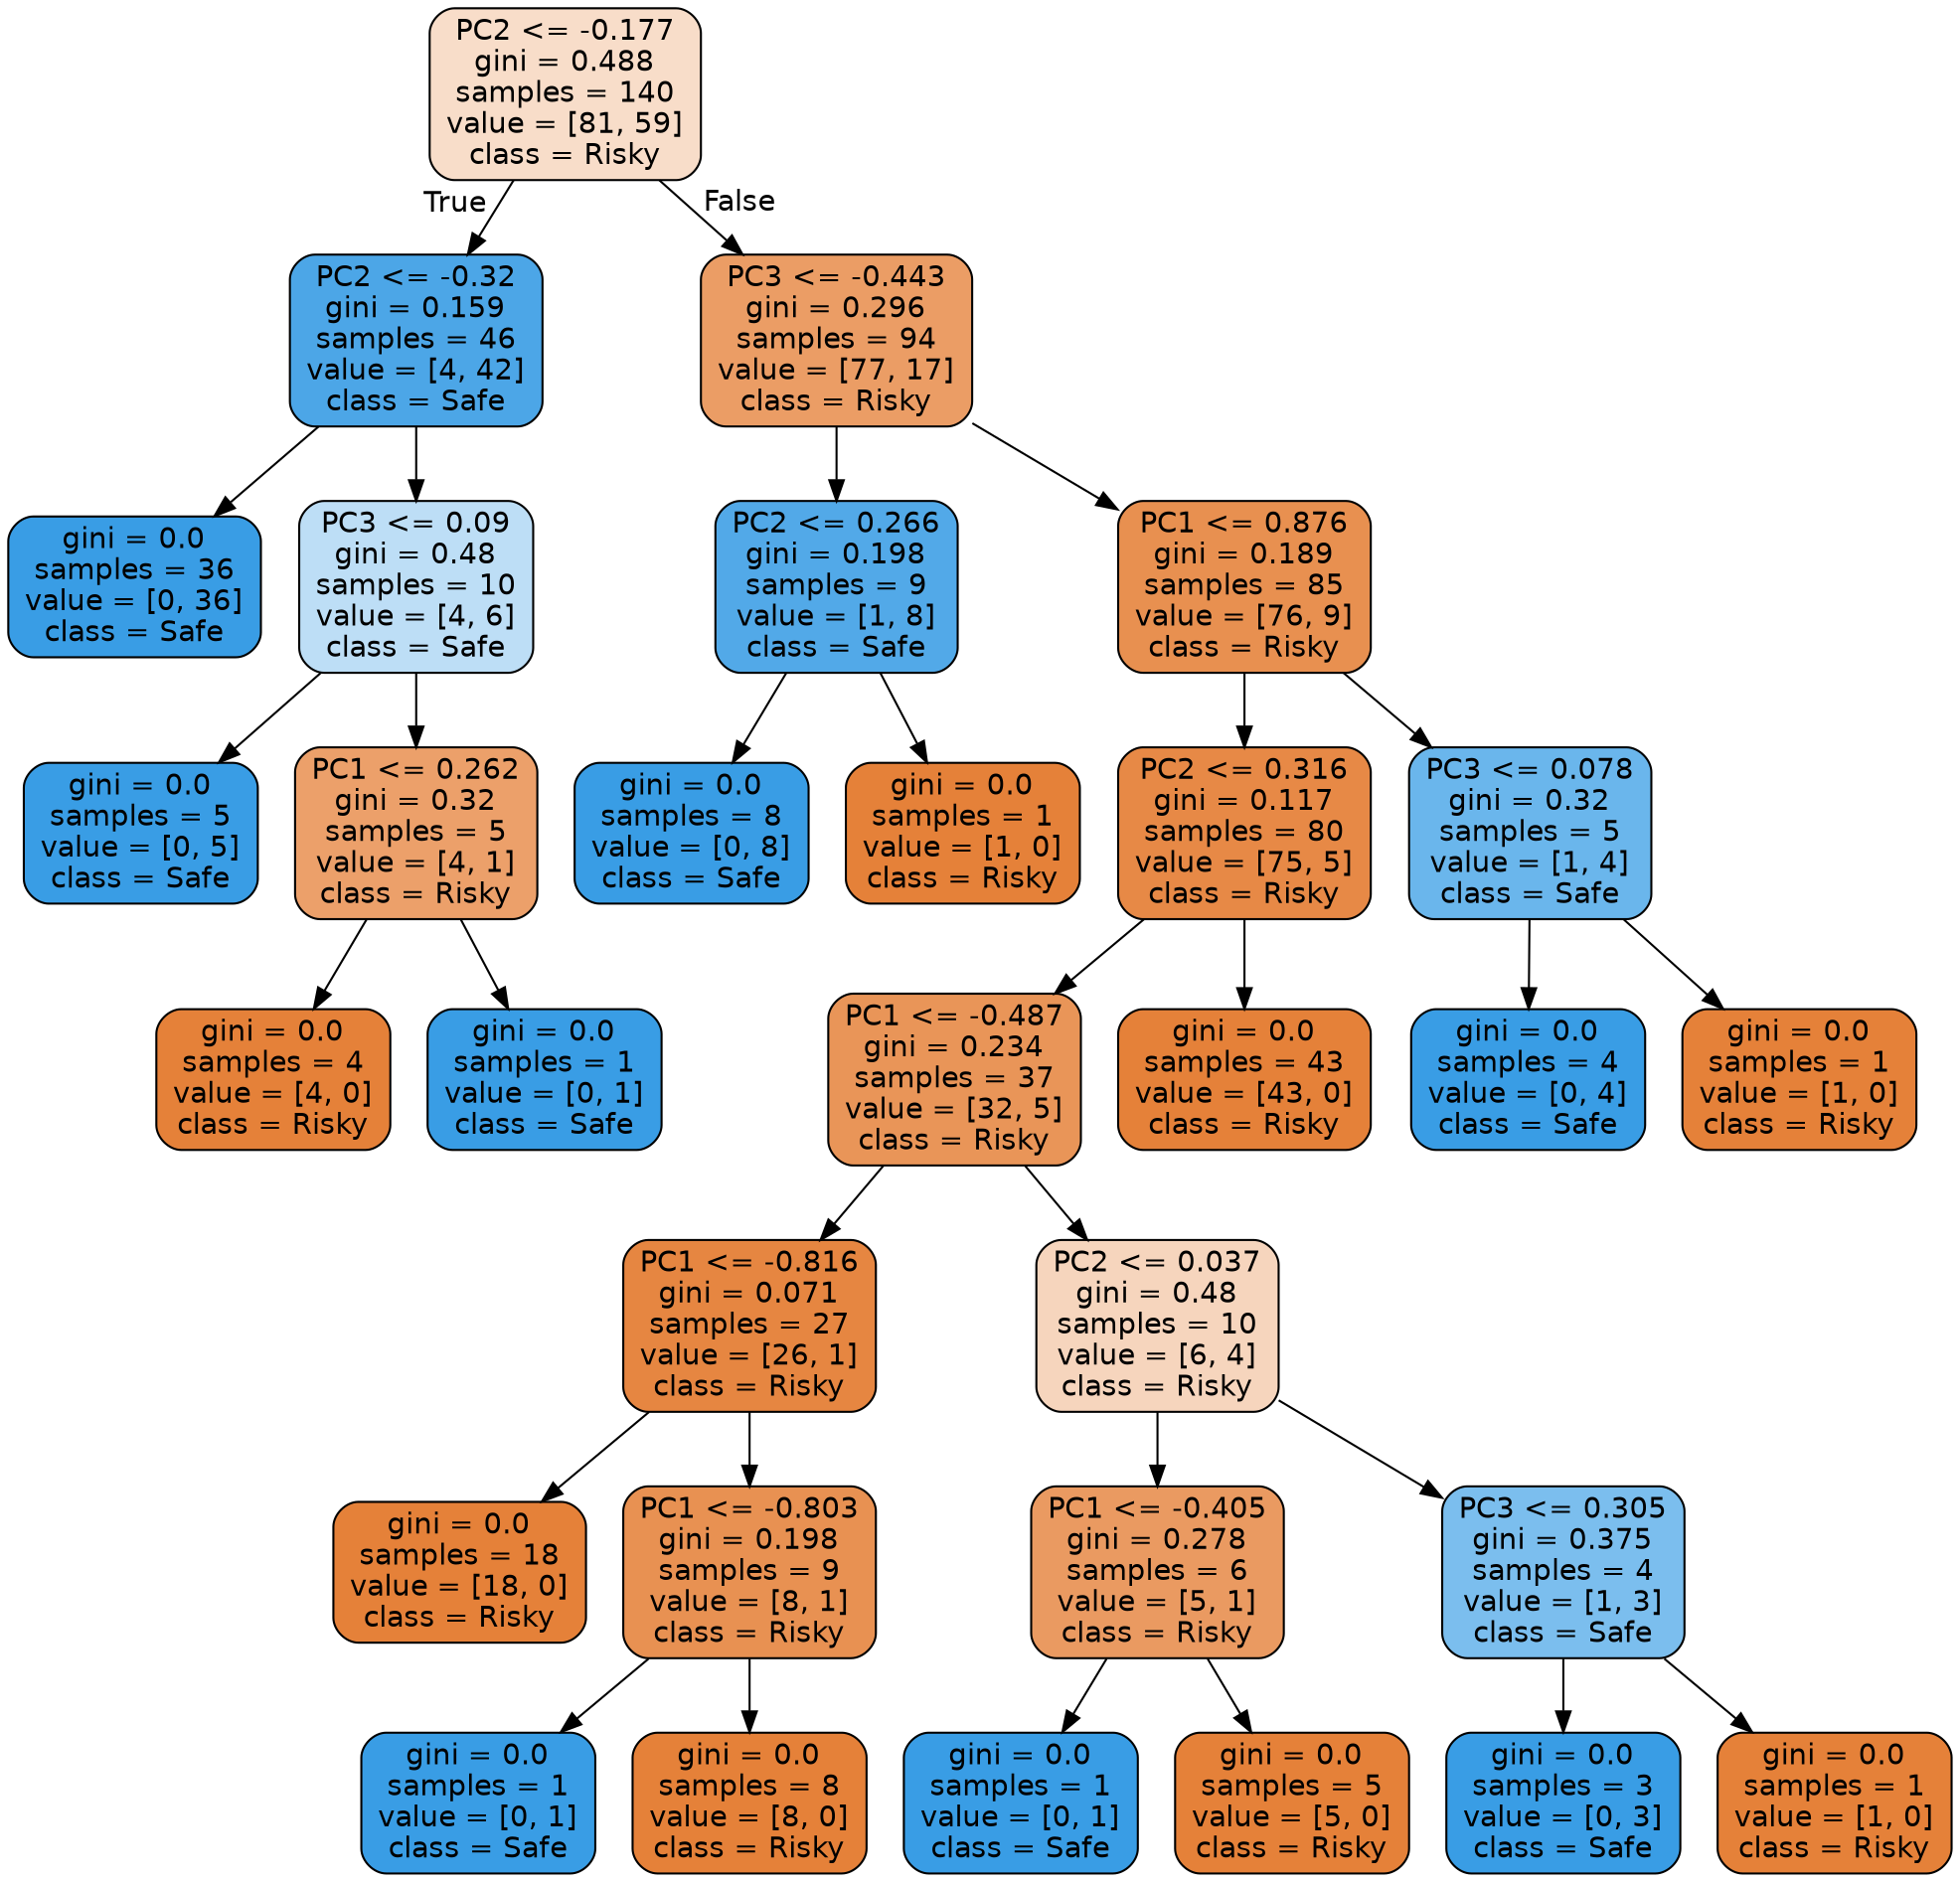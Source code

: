digraph Tree {
node [shape=box, style="filled, rounded", color="black", fontname=helvetica] ;
edge [fontname=helvetica] ;
0 [label="PC2 <= -0.177\ngini = 0.488\nsamples = 140\nvalue = [81, 59]\nclass = Risky", fillcolor="#f8ddc9"] ;
1 [label="PC2 <= -0.32\ngini = 0.159\nsamples = 46\nvalue = [4, 42]\nclass = Safe", fillcolor="#4ca6e7"] ;
0 -> 1 [labeldistance=2.5, labelangle=45, headlabel="True"] ;
2 [label="gini = 0.0\nsamples = 36\nvalue = [0, 36]\nclass = Safe", fillcolor="#399de5"] ;
1 -> 2 ;
3 [label="PC3 <= 0.09\ngini = 0.48\nsamples = 10\nvalue = [4, 6]\nclass = Safe", fillcolor="#bddef6"] ;
1 -> 3 ;
4 [label="gini = 0.0\nsamples = 5\nvalue = [0, 5]\nclass = Safe", fillcolor="#399de5"] ;
3 -> 4 ;
5 [label="PC1 <= 0.262\ngini = 0.32\nsamples = 5\nvalue = [4, 1]\nclass = Risky", fillcolor="#eca06a"] ;
3 -> 5 ;
6 [label="gini = 0.0\nsamples = 4\nvalue = [4, 0]\nclass = Risky", fillcolor="#e58139"] ;
5 -> 6 ;
7 [label="gini = 0.0\nsamples = 1\nvalue = [0, 1]\nclass = Safe", fillcolor="#399de5"] ;
5 -> 7 ;
8 [label="PC3 <= -0.443\ngini = 0.296\nsamples = 94\nvalue = [77, 17]\nclass = Risky", fillcolor="#eb9d65"] ;
0 -> 8 [labeldistance=2.5, labelangle=-45, headlabel="False"] ;
9 [label="PC2 <= 0.266\ngini = 0.198\nsamples = 9\nvalue = [1, 8]\nclass = Safe", fillcolor="#52a9e8"] ;
8 -> 9 ;
10 [label="gini = 0.0\nsamples = 8\nvalue = [0, 8]\nclass = Safe", fillcolor="#399de5"] ;
9 -> 10 ;
11 [label="gini = 0.0\nsamples = 1\nvalue = [1, 0]\nclass = Risky", fillcolor="#e58139"] ;
9 -> 11 ;
12 [label="PC1 <= 0.876\ngini = 0.189\nsamples = 85\nvalue = [76, 9]\nclass = Risky", fillcolor="#e89050"] ;
8 -> 12 ;
13 [label="PC2 <= 0.316\ngini = 0.117\nsamples = 80\nvalue = [75, 5]\nclass = Risky", fillcolor="#e78946"] ;
12 -> 13 ;
14 [label="PC1 <= -0.487\ngini = 0.234\nsamples = 37\nvalue = [32, 5]\nclass = Risky", fillcolor="#e99558"] ;
13 -> 14 ;
15 [label="PC1 <= -0.816\ngini = 0.071\nsamples = 27\nvalue = [26, 1]\nclass = Risky", fillcolor="#e68641"] ;
14 -> 15 ;
16 [label="gini = 0.0\nsamples = 18\nvalue = [18, 0]\nclass = Risky", fillcolor="#e58139"] ;
15 -> 16 ;
17 [label="PC1 <= -0.803\ngini = 0.198\nsamples = 9\nvalue = [8, 1]\nclass = Risky", fillcolor="#e89152"] ;
15 -> 17 ;
18 [label="gini = 0.0\nsamples = 1\nvalue = [0, 1]\nclass = Safe", fillcolor="#399de5"] ;
17 -> 18 ;
19 [label="gini = 0.0\nsamples = 8\nvalue = [8, 0]\nclass = Risky", fillcolor="#e58139"] ;
17 -> 19 ;
20 [label="PC2 <= 0.037\ngini = 0.48\nsamples = 10\nvalue = [6, 4]\nclass = Risky", fillcolor="#f6d5bd"] ;
14 -> 20 ;
21 [label="PC1 <= -0.405\ngini = 0.278\nsamples = 6\nvalue = [5, 1]\nclass = Risky", fillcolor="#ea9a61"] ;
20 -> 21 ;
22 [label="gini = 0.0\nsamples = 1\nvalue = [0, 1]\nclass = Safe", fillcolor="#399de5"] ;
21 -> 22 ;
23 [label="gini = 0.0\nsamples = 5\nvalue = [5, 0]\nclass = Risky", fillcolor="#e58139"] ;
21 -> 23 ;
24 [label="PC3 <= 0.305\ngini = 0.375\nsamples = 4\nvalue = [1, 3]\nclass = Safe", fillcolor="#7bbeee"] ;
20 -> 24 ;
25 [label="gini = 0.0\nsamples = 3\nvalue = [0, 3]\nclass = Safe", fillcolor="#399de5"] ;
24 -> 25 ;
26 [label="gini = 0.0\nsamples = 1\nvalue = [1, 0]\nclass = Risky", fillcolor="#e58139"] ;
24 -> 26 ;
27 [label="gini = 0.0\nsamples = 43\nvalue = [43, 0]\nclass = Risky", fillcolor="#e58139"] ;
13 -> 27 ;
28 [label="PC3 <= 0.078\ngini = 0.32\nsamples = 5\nvalue = [1, 4]\nclass = Safe", fillcolor="#6ab6ec"] ;
12 -> 28 ;
29 [label="gini = 0.0\nsamples = 4\nvalue = [0, 4]\nclass = Safe", fillcolor="#399de5"] ;
28 -> 29 ;
30 [label="gini = 0.0\nsamples = 1\nvalue = [1, 0]\nclass = Risky", fillcolor="#e58139"] ;
28 -> 30 ;
}